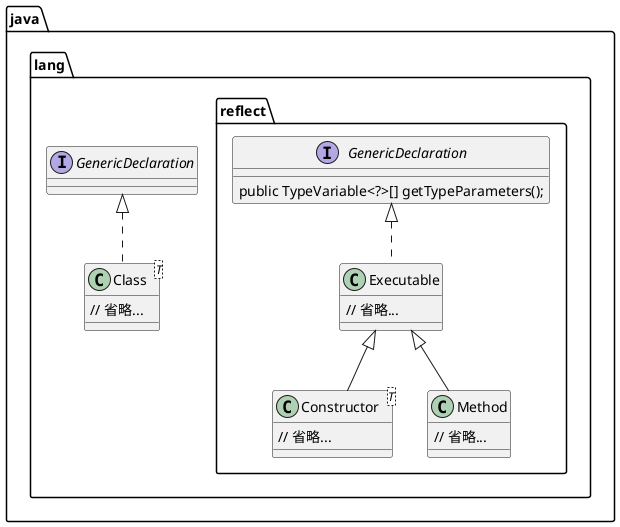 @startuml

package java.lang{
    package java.lang.reflect{
        interface GenericDeclaration {
            public TypeVariable<?>[] getTypeParameters();
        }
        class Executable implements GenericDeclaration {
            // 省略...
        }
        class Constructor<T> extends Executable {
            // 省略...
        }
        class Method extends Executable {
            // 省略...
        }
    }
    class Class<T> implements GenericDeclaration {
        // 省略...
    }
}

@enduml